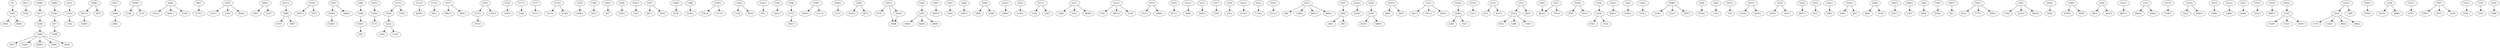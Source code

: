 digraph dist {
graph [k=96 s=1000 n=10]
"92-" -> "5287-" [d=-213 e=39.2 n=13]
"267+" -> "5182-" [d=-200 e=39.2 n=13]
"507+" -> "5236-" [d=-206 e=25.8 n=30]
"507-" -> "5298-" [d=-101 e=26.7 n=28]
"1653-" -> "5195+" [d=-1586 e=42.6 n=11]
"5027+" -> "2549+" [d=-102 e=44.6 n=10]
"5027-" -> "5306-" [d=-182 e=25.4 n=31]
"5036+" -> "1128-" [d=-14 e=29.4 n=23]
"5036+" -> "1133-" [d=-113 e=23.5 n=36]
"5036-" -> "1553+" [d=-47 e=36.4 n=15]
"5036-" -> "2041+" [d=-75 e=32.4 n=19]
"5036-" -> "2109-" [d=-143 e=22.0 n=41]
"5067-" -> "5175+" [d=-244 e=42.6 n=11]
"5079-" -> "1255+" [d=-67 e=30.8 n=21]
"5079-" -> "2329-" [d=-65 e=29.4 n=23]
"5079-" -> "4626+" [d=-68 e=35.3 n=16]
"5085+" -> "2381-" [d=-89 e=35.3 n=16]
"5085+" -> "5257-" [d=-165 e=28.2 n=25]
"5085-" -> "919+" [d=-161 e=36.4 n=15]
"5085-" -> "1687-" [d=-186 e=39.2 n=13]
"5129+" -> "2035+" [d=-210 e=36.4 n=15]
"5129+" -> "2473-" [d=-214 e=39.2 n=13]
"5168+" -> "5240+" [d=-48 e=40.7 n=12]
"5168-" -> "5325+" [d=-176 e=28.8 n=24]
"5169+" -> "5172-" [d=-150 e=27.7 n=26]
"5169-" -> "5222-" [d=-129 e=36.4 n=15]
"5172+" -> "4783-" [d=-2201 e=44.6 n=10]
"5172+" -> "5169-" [d=-150 e=27.7 n=26]
"5173+" -> "4549+" [d=-39807 e=40.7 n=12]
"5174+" -> "283+" [d=-2377 e=39.2 n=13]
"5175-" -> "5067+" [d=-244 e=42.6 n=11]
"5175-" -> "5081+" [d=-188 e=34.2 n=17]
"5176+" -> "1073+" [d=-52 e=35.3 n=16]
"5176-" -> "5183+" [d=-2595 e=36.4 n=15]
"5177+" -> "5144-" [d=-2209 e=31.6 n=20]
"5177-" -> "1412+" [d=-166 e=32.4 n=19]
"5179+" -> "1413+" [d=-174 e=31.6 n=20]
"5179+" -> "3126+" [d=-135 e=33.3 n=18]
"5179-" -> "1498+" [d=-112 e=39.2 n=13]
"5180-" -> "1831-" [d=-76 e=31.6 n=20]
"5182+" -> "267-" [d=-200 e=39.2 n=13]
"5183-" -> "1539+" [d=-131 e=35.3 n=16]
"5183-" -> "5176+" [d=-2595 e=36.4 n=15]
"5184-" -> "5243+" [d=-137 e=39.2 n=13]
"5187+" -> "1167-" [d=-2909 e=42.6 n=11]
"5187-" -> "487+" [d=-3265 e=35.3 n=16]
"5187-" -> "1955-" [d=-543 e=40.7 n=12]
"5188+" -> "2538-" [d=-153 e=33.3 n=18]
"5188-" -> "2538+" [d=-129 e=35.3 n=16]
"5190+" -> "3762+" [d=-50 e=44.6 n=10]
"5190+" -> "5113+" [d=-34 e=40.7 n=12]
"5190-" -> "1354-" [d=-126 e=31.6 n=20]
"5190-" -> "5010-" [d=-63 e=42.6 n=11]
"5191+" -> "652-" [d=-6598 e=44.6 n=10]
"5195+" -> "1105-" [d=-1299 e=39.2 n=13]
"5195-" -> "1653+" [d=-1586 e=42.6 n=11]
"5196-" -> "5313-" [d=-1779 e=42.6 n=11]
"5199+" -> "3034+" [d=-69 e=44.6 n=10]
"5199+" -> "5217+" [d=-102 e=44.6 n=10]
"5200+" -> "5113-" [d=-143 e=37.7 n=14]
"5200-" -> "2253+" [d=-104 e=42.6 n=11]
"5200-" -> "4673-" [d=-258 e=36.4 n=15]
"5201+" -> "4735-" [d=-3093 e=42.6 n=11]
"5201+" -> "5058-" [d=-122 e=27.2 n=27]
"5201+" -> "5244+" [d=-2093 e=44.6 n=10]
"5201-" -> "1892+" [d=-153 e=34.2 n=17]
"5201-" -> "4638-" [d=-181 e=30.8 n=21]
"5201-" -> "4830-" [d=-1794 e=23.2 n=37]
"5202-" -> "2603+" [d=-57 e=37.7 n=14]
"5203-" -> "1403-" [d=-144 e=33.3 n=18]
"5204-" -> "1403+" [d=-150 e=37.7 n=14]
"5209-" -> "1806-" [d=-93 e=31.6 n=20]
"5209-" -> "2200-" [d=-79 e=40.7 n=12]
"5210+" -> "2090+" [d=-93 e=30.1 n=22]
"5210-" -> "5126+" [d=-1300 e=28.8 n=24]
"5211+" -> "1219-" [d=-963 e=42.6 n=11]
"5211+" -> "2287-" [d=-1060 e=27.7 n=26]
"5211-" -> "1580-" [d=-483 e=23.9 n=35]
"5211-" -> "2191-" [d=-431 e=37.7 n=14]
"5211-" -> "4646+" [d=-206 e=42.6 n=11]
"5213+" -> "2742-" [d=-219 e=44.6 n=10]
"5213+" -> "4852+" [d=-115 e=42.6 n=11]
"5213+" -> "5140-" [d=-1641 e=21.3 n=44]
"5213-" -> "1513+" [d=-142 e=42.6 n=11]
"5213-" -> "4608+" [d=-877 e=27.2 n=27]
"5214-" -> "4571+" [d=-53 e=34.2 n=17]
"5215+" -> "3844-" [d=-3649 e=35.3 n=16]
"5215-" -> "5083+" [d=-95 e=39.2 n=13]
"5217-" -> "5199-" [d=-102 e=44.6 n=10]
"5218-" -> "435+" [d=-77 e=36.4 n=15]
"5222+" -> "5169+" [d=-129 e=36.4 n=15]
"5222-" -> "2229-" [d=-167 e=42.6 n=11]
"5222-" -> "5126-" [d=-6359 e=37.7 n=14]
"5223+" -> "2714+" [d=-129 e=44.6 n=10]
"5223-" -> "1719+" [d=-148 e=30.8 n=21]
"5225+" -> "5112+" [d=-153 e=37.7 n=14]
"5225-" -> "460-" [d=-12262 e=30.8 n=21]
"5225-" -> "1388+" [d=-12297 e=30.8 n=21]
"5225-" -> "4607+" [d=-12283 e=39.2 n=13]
"5225-" -> "4681+" [d=-12308 e=42.6 n=11]
"5227-" -> "5283-" [d=-364 e=44.6 n=10]
"5230+" -> "5250+" [d=-4792 e=36.4 n=15]
"5230-" -> "2516+" [d=-107 e=36.4 n=15]
"5230-" -> "5089+" [d=-58 e=37.7 n=14]
"5231+" -> "2691-" [d=-66 e=33.3 n=18]
"5231+" -> "2693-" [d=-113 e=30.1 n=22]
"5231-" -> "643+" [d=-1439 e=40.7 n=12]
"5231-" -> "1911+" [d=-1387 e=36.4 n=15]
"5231-" -> "3205+" [d=-1443 e=40.7 n=12]
"5234+" -> "5280+" [d=-1779 e=37.7 n=14]
"5235+" -> "1147+" [d=-1589 e=39.2 n=13]
"5235-" -> "610-" [d=20 e=44.6 n=10]
"5235-" -> "4577+" [d=-48 e=40.7 n=12]
"5236+" -> "507-" [d=-206 e=25.8 n=30]
"5236-" -> "5288-" [d=-170 e=40.7 n=12]
"5237+" -> "852-" [d=-112 e=36.4 n=15]
"5237+" -> "1208-" [d=-123 e=39.2 n=13]
"5237+" -> "1500+" [d=-95 e=40.7 n=12]
"5237-" -> "4635+" [d=-405 e=33.3 n=18]
"5237-" -> "5315+" [d=-167 e=27.2 n=27]
"5239+" -> "3542-" [d=-175499 e=39.2 n=13]
"5239+" -> "5314+" [d=-175496 e=39.2 n=13]
"5239-" -> "816+" [d=-165 e=40.7 n=12]
"5239-" -> "1532-" [d=-34 e=34.2 n=17]
"5240-" -> "5168-" [d=-48 e=40.7 n=12]
"5241+" -> "4541+" [d=-79765 e=42.6 n=11]
"5243-" -> "5184+" [d=-137 e=39.2 n=13]
"5244+" -> "5058-" [d=-150 e=22.9 n=38]
"5244-" -> "5201-" [d=-2093 e=44.6 n=10]
"5245+" -> "5131+" [d=-198 e=42.6 n=11]
"5248+" -> "1219+" [d=-121 e=29.4 n=23]
"5248+" -> "1222+" [d=-83 e=34.2 n=17]
"5248+" -> "2287+" [d=-15 e=26.7 n=28]
"5248-" -> "4764+" [d=-1890 e=16.5 n=73]
"5249-" -> "1316-" [d=-77 e=34.2 n=17]
"5250-" -> "5230-" [d=-4792 e=36.4 n=15]
"5252+" -> "705-" [d=-168 e=25.0 n=32]
"5253+" -> "1316+" [d=-137 e=18.5 n=58]
"5253+" -> "4670+" [d=-88 e=28.2 n=25]
"5253-" -> "1419+" [d=-2973 e=22.9 n=38]
"5253-" -> "1421+" [d=-2925 e=42.6 n=11]
"5254-" -> "4937+" [d=-55 e=35.3 n=16]
"5255-" -> "623-" [d=-128 e=37.7 n=14]
"5256+" -> "958+" [d=-99 e=42.6 n=11]
"5257+" -> "5085-" [d=-165 e=28.2 n=25]
"5259+" -> "638+" [d=-180 e=42.6 n=11]
"5259+" -> "867-" [d=-132 e=40.7 n=12]
"5280+" -> "228+" [d=-202 e=39.2 n=13]
"5280+" -> "1821-" [d=-152 e=35.3 n=16]
"5280-" -> "368+" [d=-127 e=32.4 n=19]
"5280-" -> "5234-" [d=-1779 e=37.7 n=14]
"5283+" -> "5227+" [d=-364 e=44.6 n=10]
"5283-" -> "168+" [d=-10747 e=23.2 n=37]
"5283-" -> "993-" [d=-10729 e=18.4 n=59]
"5284+" -> "2307-" [d=-108 e=44.6 n=10]
"5284-" -> "5076-" [d=-138 e=39.2 n=13]
"5285-" -> "3234+" [d=-138 e=44.6 n=10]
"5287+" -> "92+" [d=-213 e=39.2 n=13]
"5287-" -> "4541-" [d=-129 e=30.8 n=21]
"5287-" -> "4846-" [d=-178 e=28.8 n=24]
"5288+" -> "5236+" [d=-170 e=40.7 n=12]
"5288-" -> "950-" [d=-98 e=26.2 n=29]
"5288-" -> "2329+" [d=-108 e=30.1 n=22]
"5288-" -> "2809+" [d=-102 e=34.2 n=17]
"5288-" -> "3099-" [d=-35 e=40.7 n=12]
"5288-" -> "4626-" [d=-225 e=42.6 n=11]
"5291+" -> "652+" [d=-6150 e=27.2 n=27]
"5291+" -> "1771+" [d=-6177 e=25.8 n=30]
"5291+" -> "3085+" [d=-6175 e=40.7 n=12]
"5291-" -> "1182-" [d=-144 e=23.2 n=37]
"5291-" -> "2233+" [d=-145 e=44.6 n=10]
"5291-" -> "4643+" [d=-60 e=26.7 n=28]
"5296+" -> "3562-" [d=-117 e=42.6 n=11]
"5298+" -> "507+" [d=-101 e=26.7 n=28]
"5299+" -> "4704+" [d=-1578 e=33.3 n=18]
"5299+" -> "4959-" [d=-210 e=36.4 n=15]
"5299-" -> "495+" [d=-160 e=33.3 n=18]
"5299-" -> "3425+" [d=-17 e=44.6 n=10]
"5305-" -> "4635+" [d=-127 e=34.2 n=17]
"5306+" -> "3033-" [d=-164775 e=29.4 n=23]
"5306+" -> "5027+" [d=-182 e=25.4 n=31]
"5306-" -> "2985-" [d=-134 e=36.4 n=15]
"5312+" -> "4837+" [d=-11572 e=30.1 n=22]
"5312-" -> "4647+" [d=-148 e=34.2 n=17]
"5312-" -> "4746+" [d=-146 e=32.4 n=19]
"5313+" -> "5196+" [d=-1779 e=42.6 n=11]
"5313-" -> "1821+" [d=-226 e=42.6 n=11]
"5314-" -> "5239-" [d=-175496 e=39.2 n=13]
"5315-" -> "4635-" [d=-172 e=23.2 n=37]
"5315-" -> "5237+" [d=-167 e=27.2 n=27]
"5319+" -> "2223-" [d=-1443 e=33.3 n=18]
"5319+" -> "4602+" [d=-1479 e=37.7 n=14]
"5319-" -> "3198+" [d=19 e=27.7 n=26]
"5321+" -> "2368+" [d=-104 e=44.6 n=10]
"5321-" -> "4549-" [d=-2493 e=36.4 n=15]
"5322+" -> "5332+" [d=-425 e=44.6 n=10]
"5323+" -> "4687+" [d=-191 e=37.7 n=14]
"5324+" -> "5333-" [d=-20928 e=18.2 n=60]
"5324-" -> "1175-" [d=-106 e=31.6 n=20]
"5324-" -> "1182+" [d=-40 e=42.6 n=11]
"5324-" -> "4643-" [d=-88 e=18.9 n=56]
"5324-" -> "4802-" [d=-184 e=29.4 n=23]
"5325+" -> "228-" [d=-4719 e=36.4 n=15]
"5325-" -> "3844+" [d=-146 e=36.4 n=15]
"5325-" -> "5168+" [d=-176 e=28.8 n=24]
"5326+" -> "1956+" [d=-1560 e=37.7 n=14]
"5326-" -> "1033+" [d=-1669 e=39.2 n=13]
"5326-" -> "3894+" [d=-136 e=36.4 n=15]
"5327+" -> "4791-" [d=-69 e=37.7 n=14]
"5327-" -> "2785+" [d=-101 e=42.6 n=11]
"5327-" -> "3073-" [d=-55 e=40.7 n=12]
"5327-" -> "3520-" [d=-109 e=40.7 n=12]
"5331+" -> "2781+" [d=-144 e=36.4 n=15]
"5332-" -> "5322-" [d=-425 e=44.6 n=10]
"5333+" -> "1599-" [d=-22479 e=37.7 n=14]
"5333+" -> "5324-" [d=-20928 e=18.2 n=60]
"5333-" -> "1520+" [d=-198 e=39.2 n=13]
"5333-" -> "1523+" [d=-103 e=22.6 n=39]
"5333-" -> "4587+" [d=-23449 e=27.2 n=27]
"5334-" -> "1960-" [d=-180121 e=42.6 n=11]
}
